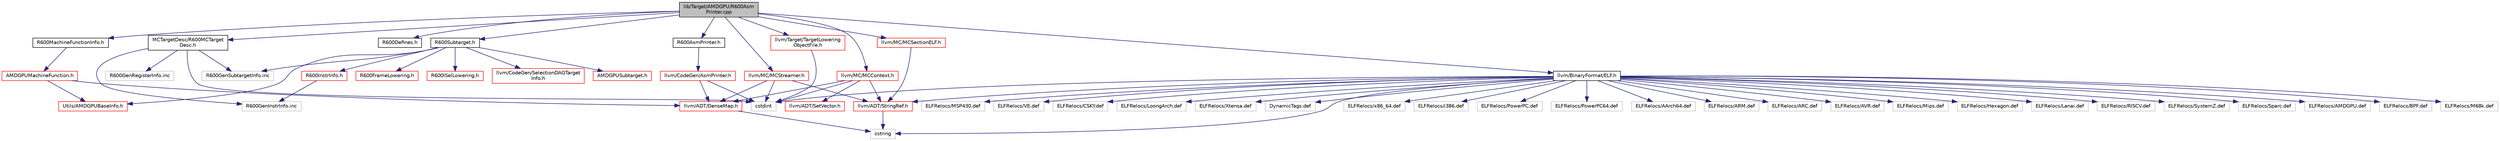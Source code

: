 digraph "lib/Target/AMDGPU/R600AsmPrinter.cpp"
{
 // LATEX_PDF_SIZE
  bgcolor="transparent";
  edge [fontname="Helvetica",fontsize="10",labelfontname="Helvetica",labelfontsize="10"];
  node [fontname="Helvetica",fontsize="10",shape=record];
  Node1 [label="lib/Target/AMDGPU/R600Asm\lPrinter.cpp",height=0.2,width=0.4,color="black", fillcolor="grey75", style="filled", fontcolor="black",tooltip=" "];
  Node1 -> Node2 [color="midnightblue",fontsize="10",style="solid",fontname="Helvetica"];
  Node2 [label="R600AsmPrinter.h",height=0.2,width=0.4,color="black",URL="$R600AsmPrinter_8h.html",tooltip=" "];
  Node2 -> Node3 [color="midnightblue",fontsize="10",style="solid",fontname="Helvetica"];
  Node3 [label="llvm/CodeGen/AsmPrinter.h",height=0.2,width=0.4,color="red",URL="$AsmPrinter_8h.html",tooltip=" "];
  Node3 -> Node4 [color="midnightblue",fontsize="10",style="solid",fontname="Helvetica"];
  Node4 [label="llvm/ADT/DenseMap.h",height=0.2,width=0.4,color="red",URL="$DenseMap_8h.html",tooltip=" "];
  Node4 -> Node22 [color="midnightblue",fontsize="10",style="solid",fontname="Helvetica"];
  Node22 [label="cstring",height=0.2,width=0.4,color="grey75",tooltip=" "];
  Node3 -> Node8 [color="midnightblue",fontsize="10",style="solid",fontname="Helvetica"];
  Node8 [label="cstdint",height=0.2,width=0.4,color="grey75",tooltip=" "];
  Node1 -> Node179 [color="midnightblue",fontsize="10",style="solid",fontname="Helvetica"];
  Node179 [label="MCTargetDesc/R600MCTarget\lDesc.h",height=0.2,width=0.4,color="black",URL="$R600MCTargetDesc_8h.html",tooltip=" "];
  Node179 -> Node8 [color="midnightblue",fontsize="10",style="solid",fontname="Helvetica"];
  Node179 -> Node180 [color="midnightblue",fontsize="10",style="solid",fontname="Helvetica"];
  Node180 [label="R600GenRegisterInfo.inc",height=0.2,width=0.4,color="grey75",tooltip=" "];
  Node179 -> Node181 [color="midnightblue",fontsize="10",style="solid",fontname="Helvetica"];
  Node181 [label="R600GenInstrInfo.inc",height=0.2,width=0.4,color="grey75",tooltip=" "];
  Node179 -> Node182 [color="midnightblue",fontsize="10",style="solid",fontname="Helvetica"];
  Node182 [label="R600GenSubtargetInfo.inc",height=0.2,width=0.4,color="grey75",tooltip=" "];
  Node1 -> Node183 [color="midnightblue",fontsize="10",style="solid",fontname="Helvetica"];
  Node183 [label="R600Defines.h",height=0.2,width=0.4,color="black",URL="$R600Defines_8h.html",tooltip=" "];
  Node1 -> Node184 [color="midnightblue",fontsize="10",style="solid",fontname="Helvetica"];
  Node184 [label="R600MachineFunctionInfo.h",height=0.2,width=0.4,color="black",URL="$R600MachineFunctionInfo_8h.html",tooltip=" "];
  Node184 -> Node185 [color="midnightblue",fontsize="10",style="solid",fontname="Helvetica"];
  Node185 [label="AMDGPUMachineFunction.h",height=0.2,width=0.4,color="red",URL="$AMDGPUMachineFunction_8h.html",tooltip=" "];
  Node185 -> Node186 [color="midnightblue",fontsize="10",style="solid",fontname="Helvetica"];
  Node186 [label="Utils/AMDGPUBaseInfo.h",height=0.2,width=0.4,color="red",URL="$AMDGPUBaseInfo_8h.html",tooltip=" "];
  Node185 -> Node4 [color="midnightblue",fontsize="10",style="solid",fontname="Helvetica"];
  Node1 -> Node212 [color="midnightblue",fontsize="10",style="solid",fontname="Helvetica"];
  Node212 [label="R600Subtarget.h",height=0.2,width=0.4,color="black",URL="$R600Subtarget_8h.html",tooltip=" "];
  Node212 -> Node213 [color="midnightblue",fontsize="10",style="solid",fontname="Helvetica"];
  Node213 [label="AMDGPUSubtarget.h",height=0.2,width=0.4,color="red",URL="$AMDGPUSubtarget_8h.html",tooltip=" "];
  Node212 -> Node214 [color="midnightblue",fontsize="10",style="solid",fontname="Helvetica"];
  Node214 [label="R600FrameLowering.h",height=0.2,width=0.4,color="red",URL="$R600FrameLowering_8h.html",tooltip=" "];
  Node212 -> Node217 [color="midnightblue",fontsize="10",style="solid",fontname="Helvetica"];
  Node217 [label="R600ISelLowering.h",height=0.2,width=0.4,color="red",URL="$R600ISelLowering_8h.html",tooltip=" "];
  Node212 -> Node259 [color="midnightblue",fontsize="10",style="solid",fontname="Helvetica"];
  Node259 [label="R600InstrInfo.h",height=0.2,width=0.4,color="red",URL="$R600InstrInfo_8h.html",tooltip=" "];
  Node259 -> Node181 [color="midnightblue",fontsize="10",style="solid",fontname="Helvetica"];
  Node212 -> Node186 [color="midnightblue",fontsize="10",style="solid",fontname="Helvetica"];
  Node212 -> Node290 [color="midnightblue",fontsize="10",style="solid",fontname="Helvetica"];
  Node290 [label="llvm/CodeGen/SelectionDAGTarget\lInfo.h",height=0.2,width=0.4,color="red",URL="$SelectionDAGTargetInfo_8h.html",tooltip=" "];
  Node212 -> Node182 [color="midnightblue",fontsize="10",style="solid",fontname="Helvetica"];
  Node1 -> Node291 [color="midnightblue",fontsize="10",style="solid",fontname="Helvetica"];
  Node291 [label="llvm/BinaryFormat/ELF.h",height=0.2,width=0.4,color="black",URL="$BinaryFormat_2ELF_8h.html",tooltip=" "];
  Node291 -> Node60 [color="midnightblue",fontsize="10",style="solid",fontname="Helvetica"];
  Node60 [label="llvm/ADT/StringRef.h",height=0.2,width=0.4,color="red",URL="$StringRef_8h.html",tooltip=" "];
  Node60 -> Node22 [color="midnightblue",fontsize="10",style="solid",fontname="Helvetica"];
  Node291 -> Node8 [color="midnightblue",fontsize="10",style="solid",fontname="Helvetica"];
  Node291 -> Node22 [color="midnightblue",fontsize="10",style="solid",fontname="Helvetica"];
  Node291 -> Node292 [color="midnightblue",fontsize="10",style="solid",fontname="Helvetica"];
  Node292 [label="ELFRelocs/x86_64.def",height=0.2,width=0.4,color="grey75",tooltip=" "];
  Node291 -> Node293 [color="midnightblue",fontsize="10",style="solid",fontname="Helvetica"];
  Node293 [label="ELFRelocs/i386.def",height=0.2,width=0.4,color="grey75",tooltip=" "];
  Node291 -> Node294 [color="midnightblue",fontsize="10",style="solid",fontname="Helvetica"];
  Node294 [label="ELFRelocs/PowerPC.def",height=0.2,width=0.4,color="grey75",tooltip=" "];
  Node291 -> Node295 [color="midnightblue",fontsize="10",style="solid",fontname="Helvetica"];
  Node295 [label="ELFRelocs/PowerPC64.def",height=0.2,width=0.4,color="grey75",tooltip=" "];
  Node291 -> Node296 [color="midnightblue",fontsize="10",style="solid",fontname="Helvetica"];
  Node296 [label="ELFRelocs/AArch64.def",height=0.2,width=0.4,color="grey75",tooltip=" "];
  Node291 -> Node297 [color="midnightblue",fontsize="10",style="solid",fontname="Helvetica"];
  Node297 [label="ELFRelocs/ARM.def",height=0.2,width=0.4,color="grey75",tooltip=" "];
  Node291 -> Node298 [color="midnightblue",fontsize="10",style="solid",fontname="Helvetica"];
  Node298 [label="ELFRelocs/ARC.def",height=0.2,width=0.4,color="grey75",tooltip=" "];
  Node291 -> Node299 [color="midnightblue",fontsize="10",style="solid",fontname="Helvetica"];
  Node299 [label="ELFRelocs/AVR.def",height=0.2,width=0.4,color="grey75",tooltip=" "];
  Node291 -> Node300 [color="midnightblue",fontsize="10",style="solid",fontname="Helvetica"];
  Node300 [label="ELFRelocs/Mips.def",height=0.2,width=0.4,color="grey75",tooltip=" "];
  Node291 -> Node301 [color="midnightblue",fontsize="10",style="solid",fontname="Helvetica"];
  Node301 [label="ELFRelocs/Hexagon.def",height=0.2,width=0.4,color="grey75",tooltip=" "];
  Node291 -> Node302 [color="midnightblue",fontsize="10",style="solid",fontname="Helvetica"];
  Node302 [label="ELFRelocs/Lanai.def",height=0.2,width=0.4,color="grey75",tooltip=" "];
  Node291 -> Node303 [color="midnightblue",fontsize="10",style="solid",fontname="Helvetica"];
  Node303 [label="ELFRelocs/RISCV.def",height=0.2,width=0.4,color="grey75",tooltip=" "];
  Node291 -> Node304 [color="midnightblue",fontsize="10",style="solid",fontname="Helvetica"];
  Node304 [label="ELFRelocs/SystemZ.def",height=0.2,width=0.4,color="grey75",tooltip=" "];
  Node291 -> Node305 [color="midnightblue",fontsize="10",style="solid",fontname="Helvetica"];
  Node305 [label="ELFRelocs/Sparc.def",height=0.2,width=0.4,color="grey75",tooltip=" "];
  Node291 -> Node306 [color="midnightblue",fontsize="10",style="solid",fontname="Helvetica"];
  Node306 [label="ELFRelocs/AMDGPU.def",height=0.2,width=0.4,color="grey75",tooltip=" "];
  Node291 -> Node307 [color="midnightblue",fontsize="10",style="solid",fontname="Helvetica"];
  Node307 [label="ELFRelocs/BPF.def",height=0.2,width=0.4,color="grey75",tooltip=" "];
  Node291 -> Node308 [color="midnightblue",fontsize="10",style="solid",fontname="Helvetica"];
  Node308 [label="ELFRelocs/M68k.def",height=0.2,width=0.4,color="grey75",tooltip=" "];
  Node291 -> Node309 [color="midnightblue",fontsize="10",style="solid",fontname="Helvetica"];
  Node309 [label="ELFRelocs/MSP430.def",height=0.2,width=0.4,color="grey75",tooltip=" "];
  Node291 -> Node310 [color="midnightblue",fontsize="10",style="solid",fontname="Helvetica"];
  Node310 [label="ELFRelocs/VE.def",height=0.2,width=0.4,color="grey75",tooltip=" "];
  Node291 -> Node311 [color="midnightblue",fontsize="10",style="solid",fontname="Helvetica"];
  Node311 [label="ELFRelocs/CSKY.def",height=0.2,width=0.4,color="grey75",tooltip=" "];
  Node291 -> Node312 [color="midnightblue",fontsize="10",style="solid",fontname="Helvetica"];
  Node312 [label="ELFRelocs/LoongArch.def",height=0.2,width=0.4,color="grey75",tooltip=" "];
  Node291 -> Node313 [color="midnightblue",fontsize="10",style="solid",fontname="Helvetica"];
  Node313 [label="ELFRelocs/Xtensa.def",height=0.2,width=0.4,color="grey75",tooltip=" "];
  Node291 -> Node314 [color="midnightblue",fontsize="10",style="solid",fontname="Helvetica"];
  Node314 [label="DynamicTags.def",height=0.2,width=0.4,color="grey75",tooltip=" "];
  Node1 -> Node315 [color="midnightblue",fontsize="10",style="solid",fontname="Helvetica"];
  Node315 [label="llvm/MC/MCContext.h",height=0.2,width=0.4,color="red",URL="$MCContext_8h.html",tooltip=" "];
  Node315 -> Node4 [color="midnightblue",fontsize="10",style="solid",fontname="Helvetica"];
  Node315 -> Node316 [color="midnightblue",fontsize="10",style="solid",fontname="Helvetica"];
  Node316 [label="llvm/ADT/SetVector.h",height=0.2,width=0.4,color="red",URL="$SetVector_8h.html",tooltip=" "];
  Node315 -> Node60 [color="midnightblue",fontsize="10",style="solid",fontname="Helvetica"];
  Node315 -> Node8 [color="midnightblue",fontsize="10",style="solid",fontname="Helvetica"];
  Node1 -> Node328 [color="midnightblue",fontsize="10",style="solid",fontname="Helvetica"];
  Node328 [label="llvm/MC/MCSectionELF.h",height=0.2,width=0.4,color="red",URL="$MCSectionELF_8h.html",tooltip=" "];
  Node328 -> Node60 [color="midnightblue",fontsize="10",style="solid",fontname="Helvetica"];
  Node1 -> Node330 [color="midnightblue",fontsize="10",style="solid",fontname="Helvetica"];
  Node330 [label="llvm/MC/MCStreamer.h",height=0.2,width=0.4,color="red",URL="$MCStreamer_8h.html",tooltip=" "];
  Node330 -> Node4 [color="midnightblue",fontsize="10",style="solid",fontname="Helvetica"];
  Node330 -> Node60 [color="midnightblue",fontsize="10",style="solid",fontname="Helvetica"];
  Node330 -> Node8 [color="midnightblue",fontsize="10",style="solid",fontname="Helvetica"];
  Node1 -> Node340 [color="midnightblue",fontsize="10",style="solid",fontname="Helvetica"];
  Node340 [label="llvm/Target/TargetLowering\lObjectFile.h",height=0.2,width=0.4,color="red",URL="$TargetLoweringObjectFile_8h.html",tooltip=" "];
  Node340 -> Node8 [color="midnightblue",fontsize="10",style="solid",fontname="Helvetica"];
}
